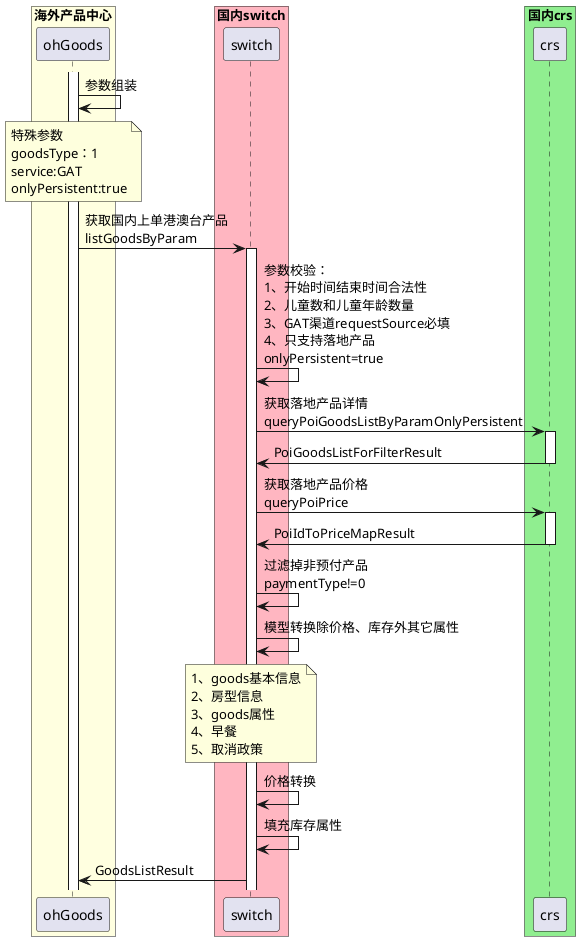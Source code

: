@startuml

/'定义各个模块'/

box "海外产品中心" #LightYellow
participant ohGoods as ohGoods
end box

box "国内switch" #LightPink
participant switch as switch
end box

box "国内crs" #LightGreen
participant crs as crs
end box


activate ohGoods

ohGoods -> ohGoods:参数组装
note over of ohGoods
特殊参数
goodsType：1
service:GAT
onlyPersistent:true
end note
ohGoods -> switch:获取国内上单港澳台产品\nlistGoodsByParam
activate switch
switch -> switch:参数校验：\n1、开始时间结束时间合法性\n2、儿童数和儿童年龄数量\n3、GAT渠道requestSource必填\n4、只支持落地产品\nonlyPersistent=true

switch -> crs:获取落地产品详情\nqueryPoiGoodsListByParamOnlyPersistent

activate crs
crs -> switch:PoiGoodsListForFilterResult
deactivate crs

switch -> crs:获取落地产品价格\nqueryPoiPrice
activate crs
crs -> switch:PoiIdToPriceMapResult
deactivate crs

switch -> switch:过滤掉非预付产品\npaymentType!=0

switch -> switch:模型转换除价格、库存外其它属性
note over of switch
1、goods基本信息
2、房型信息
3、goods属性
4、早餐
5、取消政策
end note

switch -> switch:价格转换
switch -> switch:填充库存属性

switch -> ohGoods:GoodsListResult
@enduml